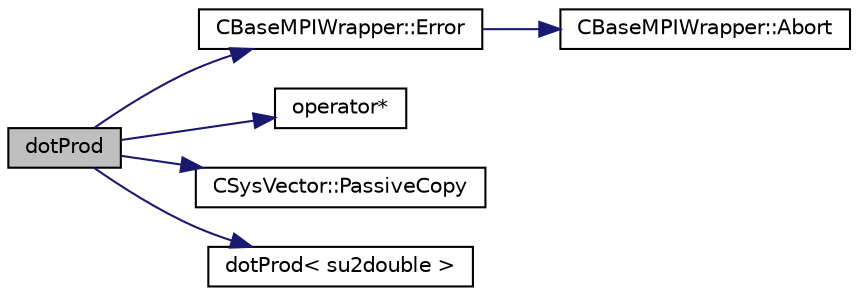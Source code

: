 digraph "dotProd"
{
  edge [fontname="Helvetica",fontsize="10",labelfontname="Helvetica",labelfontsize="10"];
  node [fontname="Helvetica",fontsize="10",shape=record];
  rankdir="LR";
  Node0 [label="dotProd",height=0.2,width=0.4,color="black", fillcolor="grey75", style="filled", fontcolor="black"];
  Node0 -> Node1 [color="midnightblue",fontsize="10",style="solid",fontname="Helvetica"];
  Node1 [label="CBaseMPIWrapper::Error",height=0.2,width=0.4,color="black", fillcolor="white", style="filled",URL="$class_c_base_m_p_i_wrapper.html#a04457c47629bda56704e6a8804833eeb"];
  Node1 -> Node2 [color="midnightblue",fontsize="10",style="solid",fontname="Helvetica"];
  Node2 [label="CBaseMPIWrapper::Abort",height=0.2,width=0.4,color="black", fillcolor="white", style="filled",URL="$class_c_base_m_p_i_wrapper.html#a21ef5681e2acb532d345e9bab173ef07"];
  Node0 -> Node3 [color="midnightblue",fontsize="10",style="solid",fontname="Helvetica"];
  Node3 [label="operator*",height=0.2,width=0.4,color="black", fillcolor="white", style="filled",URL="$_c_sys_vector_8cpp.html#a400fe5fd9725dad4455f43b9f9e154b0",tooltip="scalar * vector multiplication operator "];
  Node0 -> Node4 [color="midnightblue",fontsize="10",style="solid",fontname="Helvetica"];
  Node4 [label="CSysVector::PassiveCopy",height=0.2,width=0.4,color="black", fillcolor="white", style="filled",URL="$class_c_sys_vector.html#abb61e5a4d69be0562ced01831edfa924",tooltip="Set our values (resizing if required) by copying from other, the derivative information is lost..."];
  Node0 -> Node5 [color="midnightblue",fontsize="10",style="solid",fontname="Helvetica"];
  Node5 [label="dotProd\< su2double \>",height=0.2,width=0.4,color="black", fillcolor="white", style="filled",URL="$_c_sys_vector_8cpp.html#a4b127954a78cb42533b58741b207569a"];
}
